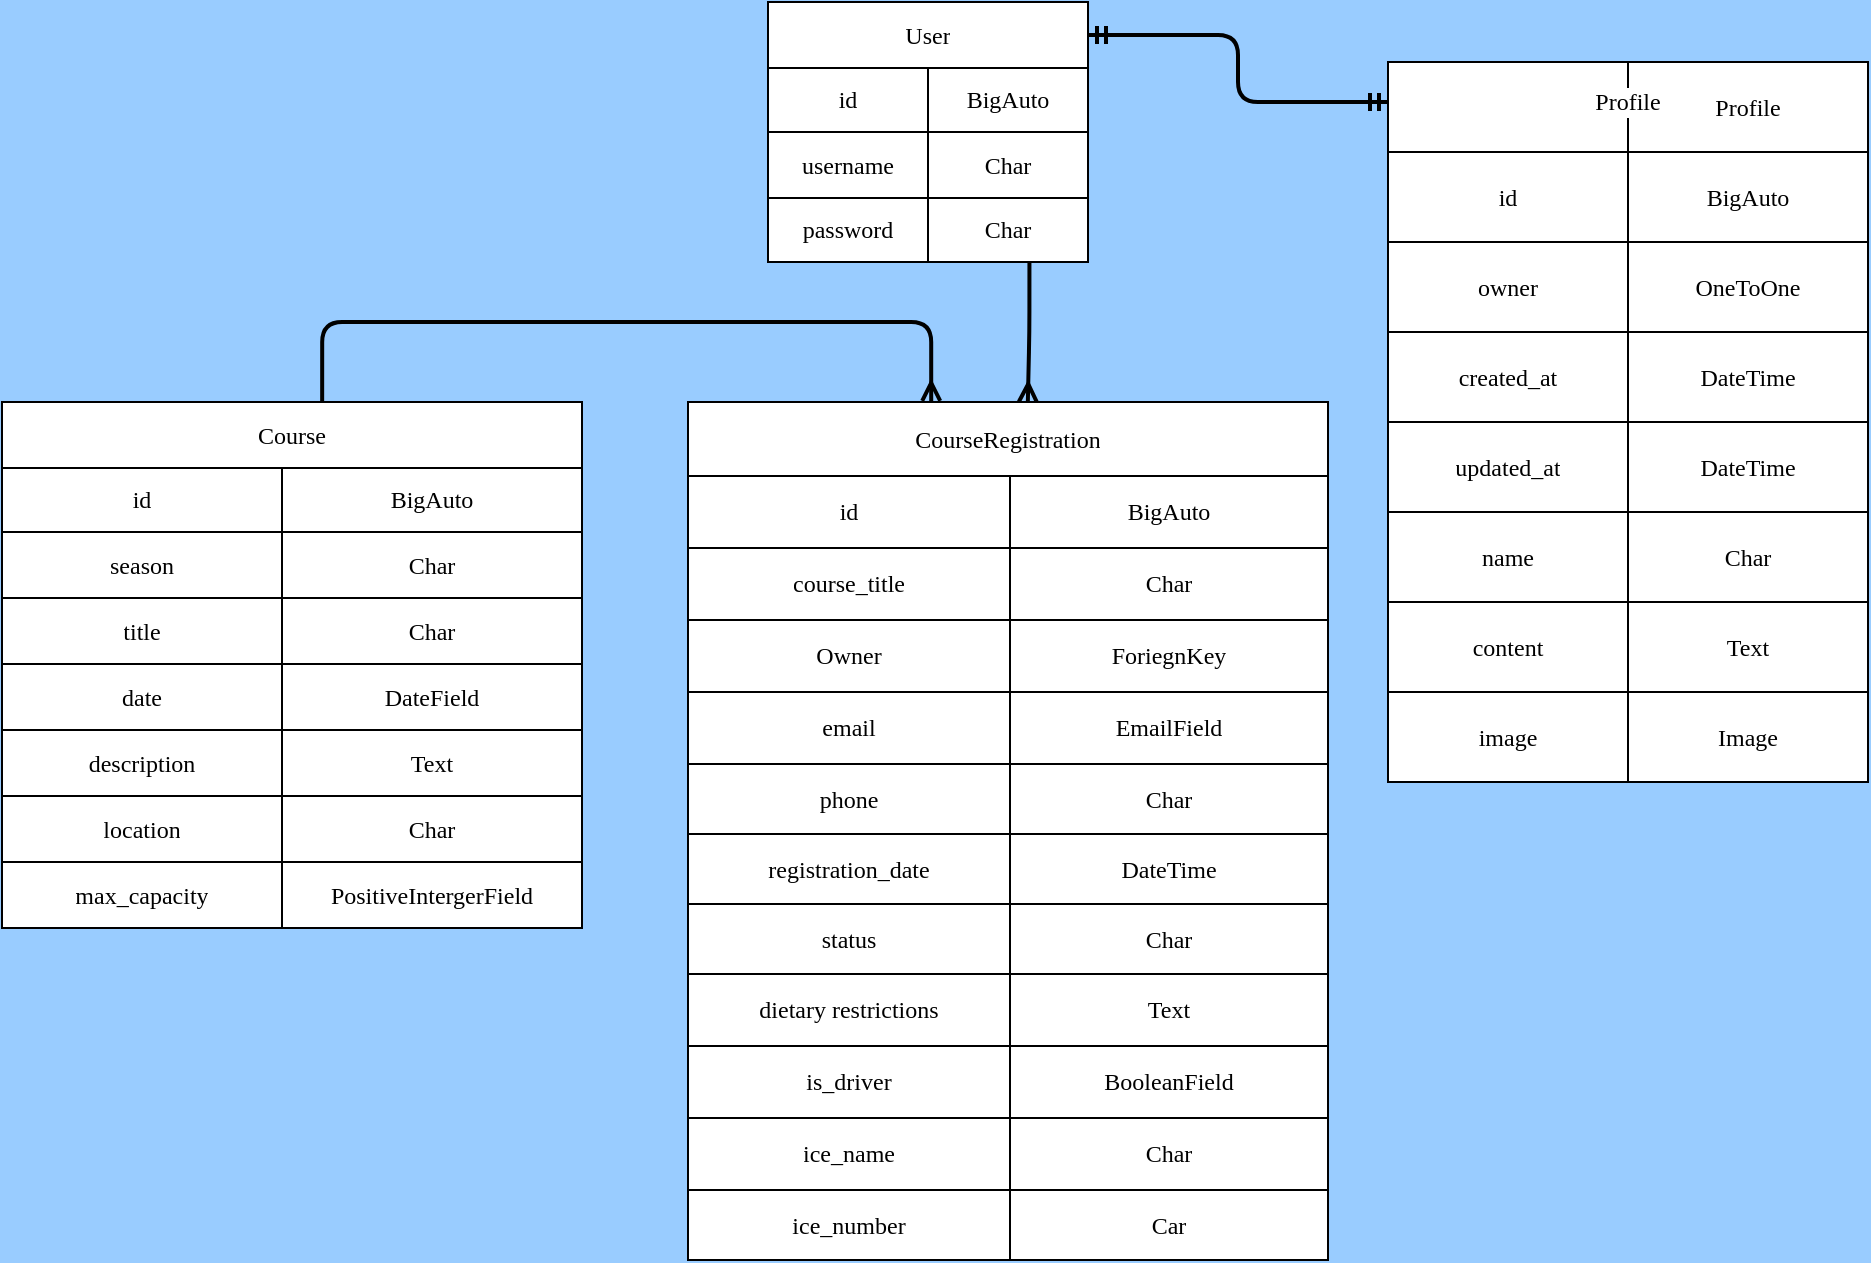 <mxfile>
    <diagram id="M8LPshodvVsHo5_ncubV" name="Page-1">
        <mxGraphModel dx="1663" dy="677" grid="1" gridSize="10" guides="1" tooltips="1" connect="1" arrows="1" fold="1" page="1" pageScale="1" pageWidth="827" pageHeight="1169" background="#99CCFF" math="0" shadow="0">
            <root>
                <mxCell id="0"/>
                <mxCell id="1" parent="0"/>
                <mxCell id="2" value="" style="shape=table;startSize=0;container=1;collapsible=0;childLayout=tableLayout;align=center;fontColor=#000000;fontSize=12;rounded=0;movable=1;resizable=1;rotatable=1;deletable=1;editable=1;connectable=1;locked=0;verticalAlign=middle;labelBackgroundColor=#FFFFFF;fontFamily=Verdana;" vertex="1" parent="1">
                    <mxGeometry x="920" y="80" width="160" height="130" as="geometry"/>
                </mxCell>
                <mxCell id="3" value="" style="shape=tableRow;horizontal=0;startSize=0;swimlaneHead=0;swimlaneBody=0;top=0;left=0;bottom=0;right=0;collapsible=0;dropTarget=0;fillColor=none;points=[[0,0.5],[1,0.5]];portConstraint=eastwest;fontColor=#000000;fontSize=12;align=center;rounded=0;movable=1;resizable=1;rotatable=1;deletable=1;editable=1;connectable=1;locked=0;verticalAlign=middle;labelBackgroundColor=#FFFFFF;fontFamily=Verdana;" vertex="1" parent="2">
                    <mxGeometry width="160" height="33" as="geometry"/>
                </mxCell>
                <mxCell id="4" value="&lt;font style=&quot;font-size: 12px;&quot;&gt;User&lt;/font&gt;" style="shape=partialRectangle;html=1;whiteSpace=wrap;connectable=1;overflow=hidden;fillColor=none;top=0;left=0;bottom=0;right=0;pointerEvents=1;rowspan=1;colspan=2;align=center;fontColor=#000000;fontSize=12;rounded=0;movable=1;resizable=1;rotatable=1;deletable=1;editable=1;locked=0;verticalAlign=middle;labelBackgroundColor=#FFFFFF;fontFamily=Verdana;" vertex="1" parent="3">
                    <mxGeometry width="160" height="33" as="geometry">
                        <mxRectangle width="80" height="33" as="alternateBounds"/>
                    </mxGeometry>
                </mxCell>
                <mxCell id="5" value="" style="shape=partialRectangle;html=1;whiteSpace=wrap;connectable=0;overflow=hidden;fillColor=none;top=0;left=0;bottom=0;right=0;pointerEvents=1;align=left;fontColor=#FFFFFF;rounded=0;" vertex="1" visible="0" parent="3">
                    <mxGeometry x="80" width="80" height="33" as="geometry">
                        <mxRectangle width="80" height="33" as="alternateBounds"/>
                    </mxGeometry>
                </mxCell>
                <mxCell id="6" value="" style="shape=tableRow;horizontal=0;startSize=0;swimlaneHead=0;swimlaneBody=0;top=0;left=0;bottom=0;right=0;collapsible=0;dropTarget=0;fillColor=none;points=[[0,0.5],[1,0.5]];portConstraint=eastwest;fontColor=#000000;fontSize=12;align=center;rounded=0;movable=1;resizable=1;rotatable=1;deletable=1;editable=1;connectable=1;locked=0;verticalAlign=middle;labelBackgroundColor=#FFFFFF;fontFamily=Verdana;" vertex="1" parent="2">
                    <mxGeometry y="33" width="160" height="32" as="geometry"/>
                </mxCell>
                <mxCell id="7" value="id" style="shape=partialRectangle;html=1;whiteSpace=wrap;connectable=1;overflow=hidden;fillColor=none;top=0;left=0;bottom=0;right=0;pointerEvents=1;align=center;fontColor=#000000;fontSize=12;rounded=0;movable=1;resizable=1;rotatable=1;deletable=1;editable=1;locked=0;verticalAlign=middle;labelBackgroundColor=#FFFFFF;fontFamily=Verdana;" vertex="1" parent="6">
                    <mxGeometry width="80" height="32" as="geometry">
                        <mxRectangle width="80" height="32" as="alternateBounds"/>
                    </mxGeometry>
                </mxCell>
                <mxCell id="8" value="BigAuto" style="shape=partialRectangle;html=1;whiteSpace=wrap;connectable=1;overflow=hidden;fillColor=none;top=0;left=0;bottom=0;right=0;pointerEvents=1;align=center;fontColor=#000000;fontSize=12;rounded=0;movable=1;resizable=1;rotatable=1;deletable=1;editable=1;locked=0;verticalAlign=middle;labelBackgroundColor=#FFFFFF;fontFamily=Verdana;" vertex="1" parent="6">
                    <mxGeometry x="80" width="80" height="32" as="geometry">
                        <mxRectangle width="80" height="32" as="alternateBounds"/>
                    </mxGeometry>
                </mxCell>
                <mxCell id="9" value="" style="shape=tableRow;horizontal=0;startSize=0;swimlaneHead=0;swimlaneBody=0;top=0;left=0;bottom=0;right=0;collapsible=0;dropTarget=0;fillColor=none;points=[[0,0.5],[1,0.5]];portConstraint=eastwest;fontColor=#000000;fontSize=12;align=center;rounded=0;movable=1;resizable=1;rotatable=1;deletable=1;editable=1;connectable=1;locked=0;verticalAlign=middle;labelBackgroundColor=#FFFFFF;fontFamily=Verdana;" vertex="1" parent="2">
                    <mxGeometry y="65" width="160" height="33" as="geometry"/>
                </mxCell>
                <mxCell id="10" value="username" style="shape=partialRectangle;html=1;whiteSpace=wrap;connectable=1;overflow=hidden;fillColor=none;top=0;left=0;bottom=0;right=0;pointerEvents=1;align=center;fontColor=#000000;fontSize=12;rounded=0;movable=1;resizable=1;rotatable=1;deletable=1;editable=1;locked=0;verticalAlign=middle;labelBackgroundColor=#FFFFFF;fontFamily=Verdana;" vertex="1" parent="9">
                    <mxGeometry width="80" height="33" as="geometry">
                        <mxRectangle width="80" height="33" as="alternateBounds"/>
                    </mxGeometry>
                </mxCell>
                <mxCell id="11" value="Char" style="shape=partialRectangle;html=1;whiteSpace=wrap;connectable=1;overflow=hidden;fillColor=none;top=0;left=0;bottom=0;right=0;pointerEvents=1;align=center;fontColor=#000000;fontSize=12;rounded=0;movable=1;resizable=1;rotatable=1;deletable=1;editable=1;locked=0;verticalAlign=middle;labelBackgroundColor=#FFFFFF;fontFamily=Verdana;" vertex="1" parent="9">
                    <mxGeometry x="80" width="80" height="33" as="geometry">
                        <mxRectangle width="80" height="33" as="alternateBounds"/>
                    </mxGeometry>
                </mxCell>
                <mxCell id="12" value="" style="shape=tableRow;horizontal=0;startSize=0;swimlaneHead=0;swimlaneBody=0;top=0;left=0;bottom=0;right=0;collapsible=0;dropTarget=0;fillColor=none;points=[[0,0.5],[1,0.5]];portConstraint=eastwest;fontColor=#000000;fontSize=12;align=center;rounded=0;movable=1;resizable=1;rotatable=1;deletable=1;editable=1;connectable=1;locked=0;verticalAlign=middle;labelBackgroundColor=#FFFFFF;fontFamily=Verdana;" vertex="1" parent="2">
                    <mxGeometry y="98" width="160" height="32" as="geometry"/>
                </mxCell>
                <mxCell id="13" value="password&lt;br style=&quot;font-size: 12px;&quot;&gt;" style="shape=partialRectangle;html=1;whiteSpace=wrap;connectable=1;overflow=hidden;fillColor=none;top=0;left=0;bottom=0;right=0;pointerEvents=1;align=center;fontColor=#000000;fontSize=12;rounded=0;movable=1;resizable=1;rotatable=1;deletable=1;editable=1;locked=0;verticalAlign=middle;labelBackgroundColor=#FFFFFF;fontFamily=Verdana;" vertex="1" parent="12">
                    <mxGeometry width="80" height="32" as="geometry">
                        <mxRectangle width="80" height="32" as="alternateBounds"/>
                    </mxGeometry>
                </mxCell>
                <mxCell id="14" value="Char" style="shape=partialRectangle;html=1;whiteSpace=wrap;connectable=1;overflow=hidden;fillColor=none;top=0;left=0;bottom=0;right=0;pointerEvents=1;align=center;fontColor=#000000;fontSize=12;rounded=0;movable=1;resizable=1;rotatable=1;deletable=1;editable=1;locked=0;verticalAlign=middle;labelBackgroundColor=#FFFFFF;fontFamily=Verdana;" vertex="1" parent="12">
                    <mxGeometry x="80" width="80" height="32" as="geometry">
                        <mxRectangle width="80" height="32" as="alternateBounds"/>
                    </mxGeometry>
                </mxCell>
                <mxCell id="15" value="" style="shape=table;startSize=0;container=1;collapsible=0;childLayout=tableLayout;align=center;fontColor=#000000;fontSize=12;rounded=0;movable=1;resizable=1;rotatable=1;deletable=1;editable=1;connectable=1;locked=0;verticalAlign=middle;labelBackgroundColor=#FFFFFF;fontFamily=Verdana;" vertex="1" parent="1">
                    <mxGeometry x="537" y="280" width="290" height="263" as="geometry"/>
                </mxCell>
                <mxCell id="16" value="" style="shape=tableRow;horizontal=0;startSize=0;swimlaneHead=0;swimlaneBody=0;top=0;left=0;bottom=0;right=0;collapsible=0;dropTarget=0;fillColor=none;points=[[0,0.5],[1,0.5]];portConstraint=eastwest;fontColor=#000000;fontSize=12;align=center;rounded=0;movable=1;resizable=1;rotatable=1;deletable=1;editable=1;connectable=1;locked=0;verticalAlign=middle;labelBackgroundColor=#FFFFFF;fontFamily=Verdana;" vertex="1" parent="15">
                    <mxGeometry width="290" height="33" as="geometry"/>
                </mxCell>
                <mxCell id="17" value="Course" style="shape=partialRectangle;html=1;whiteSpace=wrap;connectable=1;overflow=hidden;fillColor=none;top=0;left=0;bottom=0;right=0;pointerEvents=1;rowspan=1;colspan=2;align=center;fontColor=#000000;fontSize=12;rounded=0;movable=1;resizable=1;rotatable=1;deletable=1;editable=1;locked=0;verticalAlign=middle;labelBackgroundColor=#FFFFFF;fontFamily=Verdana;" vertex="1" parent="16">
                    <mxGeometry width="290" height="33" as="geometry">
                        <mxRectangle width="140" height="33" as="alternateBounds"/>
                    </mxGeometry>
                </mxCell>
                <mxCell id="18" value="" style="shape=partialRectangle;html=1;whiteSpace=wrap;connectable=0;overflow=hidden;fillColor=none;top=0;left=0;bottom=0;right=0;pointerEvents=1;align=left;fontColor=#FFFFFF;rounded=0;" vertex="1" visible="0" parent="16">
                    <mxGeometry x="140" width="150" height="33" as="geometry">
                        <mxRectangle width="150" height="33" as="alternateBounds"/>
                    </mxGeometry>
                </mxCell>
                <mxCell id="19" value="" style="shape=tableRow;horizontal=0;startSize=0;swimlaneHead=0;swimlaneBody=0;top=0;left=0;bottom=0;right=0;collapsible=0;dropTarget=0;fillColor=none;points=[[0,0.5],[1,0.5]];portConstraint=eastwest;fontColor=#000000;fontSize=12;align=center;rounded=0;movable=1;resizable=1;rotatable=1;deletable=1;editable=1;connectable=1;locked=0;verticalAlign=middle;labelBackgroundColor=#FFFFFF;fontFamily=Verdana;" vertex="1" parent="15">
                    <mxGeometry y="33" width="290" height="32" as="geometry"/>
                </mxCell>
                <mxCell id="20" value="id" style="shape=partialRectangle;html=1;whiteSpace=wrap;connectable=1;overflow=hidden;fillColor=none;top=0;left=0;bottom=0;right=0;pointerEvents=1;align=center;fontColor=#000000;fontSize=12;rounded=0;movable=1;resizable=1;rotatable=1;deletable=1;editable=1;locked=0;verticalAlign=middle;labelBackgroundColor=#FFFFFF;fontFamily=Verdana;" vertex="1" parent="19">
                    <mxGeometry width="140" height="32" as="geometry">
                        <mxRectangle width="140" height="32" as="alternateBounds"/>
                    </mxGeometry>
                </mxCell>
                <mxCell id="21" value="BigAuto" style="shape=partialRectangle;html=1;whiteSpace=wrap;connectable=1;overflow=hidden;fillColor=none;top=0;left=0;bottom=0;right=0;pointerEvents=1;align=center;fontColor=#000000;fontSize=12;rounded=0;movable=1;resizable=1;rotatable=1;deletable=1;editable=1;locked=0;verticalAlign=middle;labelBackgroundColor=#FFFFFF;fontFamily=Verdana;" vertex="1" parent="19">
                    <mxGeometry x="140" width="150" height="32" as="geometry">
                        <mxRectangle width="150" height="32" as="alternateBounds"/>
                    </mxGeometry>
                </mxCell>
                <mxCell id="22" value="" style="shape=tableRow;horizontal=0;startSize=0;swimlaneHead=0;swimlaneBody=0;top=0;left=0;bottom=0;right=0;collapsible=0;dropTarget=0;fillColor=none;points=[[0,0.5],[1,0.5]];portConstraint=eastwest;fontColor=#000000;fontSize=12;align=center;rounded=0;movable=1;resizable=1;rotatable=1;deletable=1;editable=1;connectable=1;locked=0;verticalAlign=middle;labelBackgroundColor=#FFFFFF;fontFamily=Verdana;" vertex="1" parent="15">
                    <mxGeometry y="65" width="290" height="33" as="geometry"/>
                </mxCell>
                <mxCell id="23" value="season" style="shape=partialRectangle;html=1;whiteSpace=wrap;connectable=1;overflow=hidden;fillColor=none;top=0;left=0;bottom=0;right=0;pointerEvents=1;align=center;fontColor=#000000;fontSize=12;rounded=0;movable=1;resizable=1;rotatable=1;deletable=1;editable=1;locked=0;verticalAlign=middle;labelBackgroundColor=#FFFFFF;fontFamily=Verdana;" vertex="1" parent="22">
                    <mxGeometry width="140" height="33" as="geometry">
                        <mxRectangle width="140" height="33" as="alternateBounds"/>
                    </mxGeometry>
                </mxCell>
                <mxCell id="24" value="Char" style="shape=partialRectangle;html=1;whiteSpace=wrap;connectable=1;overflow=hidden;fillColor=none;top=0;left=0;bottom=0;right=0;pointerEvents=1;align=center;fontColor=#000000;fontSize=12;rounded=0;movable=1;resizable=1;rotatable=1;deletable=1;editable=1;locked=0;verticalAlign=middle;labelBackgroundColor=#FFFFFF;fontFamily=Verdana;" vertex="1" parent="22">
                    <mxGeometry x="140" width="150" height="33" as="geometry">
                        <mxRectangle width="150" height="33" as="alternateBounds"/>
                    </mxGeometry>
                </mxCell>
                <mxCell id="102" style="shape=tableRow;horizontal=0;startSize=0;swimlaneHead=0;swimlaneBody=0;top=0;left=0;bottom=0;right=0;collapsible=0;dropTarget=0;fillColor=none;points=[[0,0.5],[1,0.5]];portConstraint=eastwest;fontColor=#000000;fontSize=12;align=center;rounded=0;movable=1;resizable=1;rotatable=1;deletable=1;editable=1;connectable=1;locked=0;verticalAlign=middle;labelBackgroundColor=#FFFFFF;fontFamily=Verdana;" vertex="1" parent="15">
                    <mxGeometry y="98" width="290" height="33" as="geometry"/>
                </mxCell>
                <mxCell id="103" value="title" style="shape=partialRectangle;html=1;whiteSpace=wrap;connectable=1;overflow=hidden;fillColor=none;top=0;left=0;bottom=0;right=0;pointerEvents=1;align=center;fontColor=#000000;fontSize=12;rounded=0;movable=1;resizable=1;rotatable=1;deletable=1;editable=1;locked=0;verticalAlign=middle;labelBackgroundColor=#FFFFFF;fontFamily=Verdana;" vertex="1" parent="102">
                    <mxGeometry width="140" height="33" as="geometry">
                        <mxRectangle width="140" height="33" as="alternateBounds"/>
                    </mxGeometry>
                </mxCell>
                <mxCell id="104" value="Char" style="shape=partialRectangle;html=1;whiteSpace=wrap;connectable=1;overflow=hidden;fillColor=none;top=0;left=0;bottom=0;right=0;pointerEvents=1;align=center;fontColor=#000000;fontSize=12;rounded=0;movable=1;resizable=1;rotatable=1;deletable=1;editable=1;locked=0;verticalAlign=middle;labelBackgroundColor=#FFFFFF;fontFamily=Verdana;" vertex="1" parent="102">
                    <mxGeometry x="140" width="150" height="33" as="geometry">
                        <mxRectangle width="150" height="33" as="alternateBounds"/>
                    </mxGeometry>
                </mxCell>
                <mxCell id="99" style="shape=tableRow;horizontal=0;startSize=0;swimlaneHead=0;swimlaneBody=0;top=0;left=0;bottom=0;right=0;collapsible=0;dropTarget=0;fillColor=none;points=[[0,0.5],[1,0.5]];portConstraint=eastwest;fontColor=#000000;fontSize=12;align=center;rounded=0;movable=1;resizable=1;rotatable=1;deletable=1;editable=1;connectable=1;locked=0;verticalAlign=middle;labelBackgroundColor=#FFFFFF;fontFamily=Verdana;" vertex="1" parent="15">
                    <mxGeometry y="131" width="290" height="33" as="geometry"/>
                </mxCell>
                <mxCell id="100" value="date" style="shape=partialRectangle;html=1;whiteSpace=wrap;connectable=1;overflow=hidden;fillColor=none;top=0;left=0;bottom=0;right=0;pointerEvents=1;align=center;fontColor=#000000;fontSize=12;rounded=0;movable=1;resizable=1;rotatable=1;deletable=1;editable=1;locked=0;verticalAlign=middle;labelBackgroundColor=#FFFFFF;fontFamily=Verdana;" vertex="1" parent="99">
                    <mxGeometry width="140" height="33" as="geometry">
                        <mxRectangle width="140" height="33" as="alternateBounds"/>
                    </mxGeometry>
                </mxCell>
                <mxCell id="101" value="DateField" style="shape=partialRectangle;html=1;whiteSpace=wrap;connectable=1;overflow=hidden;fillColor=none;top=0;left=0;bottom=0;right=0;pointerEvents=1;align=center;fontColor=#000000;fontSize=12;rounded=0;movable=1;resizable=1;rotatable=1;deletable=1;editable=1;locked=0;verticalAlign=middle;labelBackgroundColor=#FFFFFF;fontFamily=Verdana;" vertex="1" parent="99">
                    <mxGeometry x="140" width="150" height="33" as="geometry">
                        <mxRectangle width="150" height="33" as="alternateBounds"/>
                    </mxGeometry>
                </mxCell>
                <mxCell id="96" style="shape=tableRow;horizontal=0;startSize=0;swimlaneHead=0;swimlaneBody=0;top=0;left=0;bottom=0;right=0;collapsible=0;dropTarget=0;fillColor=none;points=[[0,0.5],[1,0.5]];portConstraint=eastwest;fontColor=#000000;fontSize=12;align=center;rounded=0;movable=1;resizable=1;rotatable=1;deletable=1;editable=1;connectable=1;locked=0;verticalAlign=middle;labelBackgroundColor=#FFFFFF;fontFamily=Verdana;" vertex="1" parent="15">
                    <mxGeometry y="164" width="290" height="33" as="geometry"/>
                </mxCell>
                <mxCell id="97" value="description" style="shape=partialRectangle;html=1;whiteSpace=wrap;connectable=1;overflow=hidden;fillColor=none;top=0;left=0;bottom=0;right=0;pointerEvents=1;align=center;fontColor=#000000;fontSize=12;rounded=0;movable=1;resizable=1;rotatable=1;deletable=1;editable=1;locked=0;verticalAlign=middle;labelBackgroundColor=#FFFFFF;fontFamily=Verdana;" vertex="1" parent="96">
                    <mxGeometry width="140" height="33" as="geometry">
                        <mxRectangle width="140" height="33" as="alternateBounds"/>
                    </mxGeometry>
                </mxCell>
                <mxCell id="98" value="Text" style="shape=partialRectangle;html=1;whiteSpace=wrap;connectable=1;overflow=hidden;fillColor=none;top=0;left=0;bottom=0;right=0;pointerEvents=1;align=center;fontColor=#000000;fontSize=12;rounded=0;movable=1;resizable=1;rotatable=1;deletable=1;editable=1;locked=0;verticalAlign=middle;labelBackgroundColor=#FFFFFF;fontFamily=Verdana;" vertex="1" parent="96">
                    <mxGeometry x="140" width="150" height="33" as="geometry">
                        <mxRectangle width="150" height="33" as="alternateBounds"/>
                    </mxGeometry>
                </mxCell>
                <mxCell id="93" style="shape=tableRow;horizontal=0;startSize=0;swimlaneHead=0;swimlaneBody=0;top=0;left=0;bottom=0;right=0;collapsible=0;dropTarget=0;fillColor=none;points=[[0,0.5],[1,0.5]];portConstraint=eastwest;fontColor=#000000;fontSize=12;align=center;rounded=0;movable=1;resizable=1;rotatable=1;deletable=1;editable=1;connectable=1;locked=0;verticalAlign=middle;labelBackgroundColor=#FFFFFF;fontFamily=Verdana;" vertex="1" parent="15">
                    <mxGeometry y="197" width="290" height="33" as="geometry"/>
                </mxCell>
                <mxCell id="94" value="location" style="shape=partialRectangle;html=1;whiteSpace=wrap;connectable=1;overflow=hidden;fillColor=none;top=0;left=0;bottom=0;right=0;pointerEvents=1;align=center;fontColor=#000000;fontSize=12;rounded=0;movable=1;resizable=1;rotatable=1;deletable=1;editable=1;locked=0;verticalAlign=middle;labelBackgroundColor=#FFFFFF;fontFamily=Verdana;" vertex="1" parent="93">
                    <mxGeometry width="140" height="33" as="geometry">
                        <mxRectangle width="140" height="33" as="alternateBounds"/>
                    </mxGeometry>
                </mxCell>
                <mxCell id="95" value="Char" style="shape=partialRectangle;html=1;whiteSpace=wrap;connectable=1;overflow=hidden;fillColor=none;top=0;left=0;bottom=0;right=0;pointerEvents=1;align=center;fontColor=#000000;fontSize=12;rounded=0;movable=1;resizable=1;rotatable=1;deletable=1;editable=1;locked=0;verticalAlign=middle;labelBackgroundColor=#FFFFFF;fontFamily=Verdana;" vertex="1" parent="93">
                    <mxGeometry x="140" width="150" height="33" as="geometry">
                        <mxRectangle width="150" height="33" as="alternateBounds"/>
                    </mxGeometry>
                </mxCell>
                <mxCell id="90" style="shape=tableRow;horizontal=0;startSize=0;swimlaneHead=0;swimlaneBody=0;top=0;left=0;bottom=0;right=0;collapsible=0;dropTarget=0;fillColor=none;points=[[0,0.5],[1,0.5]];portConstraint=eastwest;fontColor=#000000;fontSize=12;align=center;rounded=0;movable=1;resizable=1;rotatable=1;deletable=1;editable=1;connectable=1;locked=0;verticalAlign=middle;labelBackgroundColor=#FFFFFF;fontFamily=Verdana;" vertex="1" parent="15">
                    <mxGeometry y="230" width="290" height="33" as="geometry"/>
                </mxCell>
                <mxCell id="91" value="max_capacity" style="shape=partialRectangle;html=1;whiteSpace=wrap;connectable=1;overflow=hidden;fillColor=none;top=0;left=0;bottom=0;right=0;pointerEvents=1;align=center;fontColor=#000000;fontSize=12;rounded=0;movable=1;resizable=1;rotatable=1;deletable=1;editable=1;locked=0;verticalAlign=middle;labelBackgroundColor=#FFFFFF;fontFamily=Verdana;" vertex="1" parent="90">
                    <mxGeometry width="140" height="33" as="geometry">
                        <mxRectangle width="140" height="33" as="alternateBounds"/>
                    </mxGeometry>
                </mxCell>
                <mxCell id="92" value="PositiveIntergerField" style="shape=partialRectangle;html=1;whiteSpace=wrap;connectable=1;overflow=hidden;fillColor=none;top=0;left=0;bottom=0;right=0;pointerEvents=1;align=center;fontColor=#000000;fontSize=12;rounded=0;movable=1;resizable=1;rotatable=1;deletable=1;editable=1;locked=0;verticalAlign=middle;labelBackgroundColor=#FFFFFF;fontFamily=Verdana;" vertex="1" parent="90">
                    <mxGeometry x="140" width="150" height="33" as="geometry">
                        <mxRectangle width="150" height="33" as="alternateBounds"/>
                    </mxGeometry>
                </mxCell>
                <mxCell id="28" value="" style="shape=table;startSize=0;container=1;collapsible=0;childLayout=tableLayout;align=center;fontColor=#000000;fontSize=12;rounded=0;movable=1;resizable=1;rotatable=1;deletable=1;editable=1;connectable=1;locked=0;verticalAlign=middle;labelBackgroundColor=#FFFFFF;fontFamily=Verdana;" vertex="1" parent="1">
                    <mxGeometry x="880" y="280" width="320" height="429" as="geometry"/>
                </mxCell>
                <mxCell id="29" value="" style="shape=tableRow;horizontal=0;startSize=0;swimlaneHead=0;swimlaneBody=0;top=0;left=0;bottom=0;right=0;collapsible=0;dropTarget=0;fillColor=none;points=[[0,0.5],[1,0.5]];portConstraint=eastwest;fontColor=#000000;fontSize=12;align=center;rounded=0;movable=1;resizable=1;rotatable=1;deletable=1;editable=1;connectable=1;locked=0;verticalAlign=middle;labelBackgroundColor=#FFFFFF;fontFamily=Verdana;" vertex="1" parent="28">
                    <mxGeometry width="320" height="37" as="geometry"/>
                </mxCell>
                <mxCell id="30" value="CourseRegistration" style="shape=partialRectangle;html=1;whiteSpace=wrap;connectable=1;overflow=hidden;fillColor=none;top=0;left=0;bottom=0;right=0;pointerEvents=1;rowspan=1;colspan=2;align=center;fontColor=#000000;fontSize=12;rounded=0;movable=1;resizable=1;rotatable=1;deletable=1;editable=1;locked=0;verticalAlign=middle;labelBackgroundColor=#FFFFFF;fontFamily=Verdana;" vertex="1" parent="29">
                    <mxGeometry width="320" height="37" as="geometry">
                        <mxRectangle width="161" height="37" as="alternateBounds"/>
                    </mxGeometry>
                </mxCell>
                <mxCell id="31" value="" style="shape=partialRectangle;html=1;whiteSpace=wrap;connectable=0;overflow=hidden;fillColor=none;top=0;left=0;bottom=0;right=0;pointerEvents=1;align=left;fontColor=#FFFFFF;rounded=0;" vertex="1" visible="0" parent="29">
                    <mxGeometry x="161" width="159" height="37" as="geometry">
                        <mxRectangle width="159" height="37" as="alternateBounds"/>
                    </mxGeometry>
                </mxCell>
                <mxCell id="32" value="" style="shape=tableRow;horizontal=0;startSize=0;swimlaneHead=0;swimlaneBody=0;top=0;left=0;bottom=0;right=0;collapsible=0;dropTarget=0;fillColor=none;points=[[0,0.5],[1,0.5]];portConstraint=eastwest;fontColor=#000000;fontSize=12;align=center;rounded=0;movable=1;resizable=1;rotatable=1;deletable=1;editable=1;connectable=1;locked=0;verticalAlign=middle;labelBackgroundColor=#FFFFFF;fontFamily=Verdana;" vertex="1" parent="28">
                    <mxGeometry y="37" width="320" height="36" as="geometry"/>
                </mxCell>
                <mxCell id="33" value="id" style="shape=partialRectangle;html=1;whiteSpace=wrap;connectable=1;overflow=hidden;fillColor=none;top=0;left=0;bottom=0;right=0;pointerEvents=1;align=center;fontColor=#000000;fontSize=12;rounded=0;movable=1;resizable=1;rotatable=1;deletable=1;editable=1;locked=0;verticalAlign=middle;labelBackgroundColor=#FFFFFF;fontFamily=Verdana;" vertex="1" parent="32">
                    <mxGeometry width="161" height="36" as="geometry">
                        <mxRectangle width="161" height="36" as="alternateBounds"/>
                    </mxGeometry>
                </mxCell>
                <mxCell id="34" value="BigAuto" style="shape=partialRectangle;html=1;whiteSpace=wrap;connectable=1;overflow=hidden;fillColor=none;top=0;left=0;bottom=0;right=0;pointerEvents=1;align=center;fontColor=#000000;fontSize=12;rounded=0;movable=1;resizable=1;rotatable=1;deletable=1;editable=1;locked=0;verticalAlign=middle;labelBackgroundColor=#FFFFFF;fontFamily=Verdana;" vertex="1" parent="32">
                    <mxGeometry x="161" width="159" height="36" as="geometry">
                        <mxRectangle width="159" height="36" as="alternateBounds"/>
                    </mxGeometry>
                </mxCell>
                <mxCell id="35" value="" style="shape=tableRow;horizontal=0;startSize=0;swimlaneHead=0;swimlaneBody=0;top=0;left=0;bottom=0;right=0;collapsible=0;dropTarget=0;fillColor=none;points=[[0,0.5],[1,0.5]];portConstraint=eastwest;fontColor=#000000;fontSize=12;align=center;rounded=0;movable=1;resizable=1;rotatable=1;deletable=1;editable=1;connectable=1;locked=0;verticalAlign=middle;labelBackgroundColor=#FFFFFF;fontFamily=Verdana;" vertex="1" parent="28">
                    <mxGeometry y="73" width="320" height="36" as="geometry"/>
                </mxCell>
                <mxCell id="36" value="course_title" style="shape=partialRectangle;html=1;whiteSpace=wrap;connectable=1;overflow=hidden;fillColor=none;top=0;left=0;bottom=0;right=0;pointerEvents=1;align=center;fontColor=#000000;fontSize=12;rounded=0;movable=1;resizable=1;rotatable=1;deletable=1;editable=1;locked=0;verticalAlign=middle;labelBackgroundColor=#FFFFFF;fontFamily=Verdana;" vertex="1" parent="35">
                    <mxGeometry width="161" height="36" as="geometry">
                        <mxRectangle width="161" height="36" as="alternateBounds"/>
                    </mxGeometry>
                </mxCell>
                <mxCell id="37" value="Char" style="shape=partialRectangle;html=1;whiteSpace=wrap;connectable=1;overflow=hidden;fillColor=none;top=0;left=0;bottom=0;right=0;pointerEvents=1;align=center;fontColor=#000000;fontSize=12;rounded=0;movable=1;resizable=1;rotatable=1;deletable=1;editable=1;locked=0;verticalAlign=middle;labelBackgroundColor=#FFFFFF;fontFamily=Verdana;" vertex="1" parent="35">
                    <mxGeometry x="161" width="159" height="36" as="geometry">
                        <mxRectangle width="159" height="36" as="alternateBounds"/>
                    </mxGeometry>
                </mxCell>
                <mxCell id="38" value="" style="shape=tableRow;horizontal=0;startSize=0;swimlaneHead=0;swimlaneBody=0;top=0;left=0;bottom=0;right=0;collapsible=0;dropTarget=0;fillColor=none;points=[[0,0.5],[1,0.5]];portConstraint=eastwest;fontColor=#000000;fontSize=12;align=center;rounded=0;movable=1;resizable=1;rotatable=1;deletable=1;editable=1;connectable=1;locked=0;verticalAlign=middle;labelBackgroundColor=#FFFFFF;fontFamily=Verdana;" vertex="1" parent="28">
                    <mxGeometry y="109" width="320" height="36" as="geometry"/>
                </mxCell>
                <mxCell id="39" value="Owner" style="shape=partialRectangle;html=1;whiteSpace=wrap;connectable=1;overflow=hidden;fillColor=none;top=0;left=0;bottom=0;right=0;pointerEvents=1;align=center;fontColor=#000000;fontSize=12;rounded=0;movable=1;resizable=1;rotatable=1;deletable=1;editable=1;locked=0;verticalAlign=middle;labelBackgroundColor=#FFFFFF;fontFamily=Verdana;" vertex="1" parent="38">
                    <mxGeometry width="161" height="36" as="geometry">
                        <mxRectangle width="161" height="36" as="alternateBounds"/>
                    </mxGeometry>
                </mxCell>
                <mxCell id="40" value="ForiegnKey" style="shape=partialRectangle;html=1;whiteSpace=wrap;connectable=1;overflow=hidden;fillColor=none;top=0;left=0;bottom=0;right=0;pointerEvents=1;align=center;fontColor=#000000;fontSize=12;rounded=0;movable=1;resizable=1;rotatable=1;deletable=1;editable=1;locked=0;verticalAlign=middle;labelBackgroundColor=#FFFFFF;fontFamily=Verdana;" vertex="1" parent="38">
                    <mxGeometry x="161" width="159" height="36" as="geometry">
                        <mxRectangle width="159" height="36" as="alternateBounds"/>
                    </mxGeometry>
                </mxCell>
                <mxCell id="41" style="shape=tableRow;horizontal=0;startSize=0;swimlaneHead=0;swimlaneBody=0;top=0;left=0;bottom=0;right=0;collapsible=0;dropTarget=0;fillColor=none;points=[[0,0.5],[1,0.5]];portConstraint=eastwest;fontColor=#000000;fontSize=12;align=center;rounded=0;movable=1;resizable=1;rotatable=1;deletable=1;editable=1;connectable=1;locked=0;verticalAlign=middle;labelBackgroundColor=#FFFFFF;fontFamily=Verdana;" vertex="1" parent="28">
                    <mxGeometry y="145" width="320" height="36" as="geometry"/>
                </mxCell>
                <mxCell id="42" value="email &lt;br&gt;" style="shape=partialRectangle;html=1;whiteSpace=wrap;connectable=1;overflow=hidden;fillColor=none;top=0;left=0;bottom=0;right=0;pointerEvents=1;align=center;fontColor=#000000;fontSize=12;rounded=0;movable=1;resizable=1;rotatable=1;deletable=1;editable=1;locked=0;verticalAlign=middle;labelBackgroundColor=#FFFFFF;fontFamily=Verdana;" vertex="1" parent="41">
                    <mxGeometry width="161" height="36" as="geometry">
                        <mxRectangle width="161" height="36" as="alternateBounds"/>
                    </mxGeometry>
                </mxCell>
                <mxCell id="43" value="EmailField" style="shape=partialRectangle;html=1;whiteSpace=wrap;connectable=1;overflow=hidden;fillColor=none;top=0;left=0;bottom=0;right=0;pointerEvents=1;align=center;fontColor=#000000;fontSize=12;rounded=0;movable=1;resizable=1;rotatable=1;deletable=1;editable=1;locked=0;verticalAlign=middle;labelBackgroundColor=#FFFFFF;fontFamily=Verdana;" vertex="1" parent="41">
                    <mxGeometry x="161" width="159" height="36" as="geometry">
                        <mxRectangle width="159" height="36" as="alternateBounds"/>
                    </mxGeometry>
                </mxCell>
                <mxCell id="44" style="shape=tableRow;horizontal=0;startSize=0;swimlaneHead=0;swimlaneBody=0;top=0;left=0;bottom=0;right=0;collapsible=0;dropTarget=0;fillColor=none;points=[[0,0.5],[1,0.5]];portConstraint=eastwest;fontColor=#000000;fontSize=12;align=center;rounded=0;movable=1;resizable=1;rotatable=1;deletable=1;editable=1;connectable=1;locked=0;verticalAlign=middle;labelBackgroundColor=#FFFFFF;fontFamily=Verdana;" vertex="1" parent="28">
                    <mxGeometry y="181" width="320" height="35" as="geometry"/>
                </mxCell>
                <mxCell id="45" value="phone" style="shape=partialRectangle;html=1;whiteSpace=wrap;connectable=1;overflow=hidden;fillColor=none;top=0;left=0;bottom=0;right=0;pointerEvents=1;align=center;fontColor=#000000;fontSize=12;rounded=0;movable=1;resizable=1;rotatable=1;deletable=1;editable=1;locked=0;verticalAlign=middle;labelBackgroundColor=#FFFFFF;fontFamily=Verdana;" vertex="1" parent="44">
                    <mxGeometry width="161" height="35" as="geometry">
                        <mxRectangle width="161" height="35" as="alternateBounds"/>
                    </mxGeometry>
                </mxCell>
                <mxCell id="46" value="Char" style="shape=partialRectangle;html=1;whiteSpace=wrap;connectable=1;overflow=hidden;fillColor=none;top=0;left=0;bottom=0;right=0;pointerEvents=1;align=center;fontColor=#000000;fontSize=12;rounded=0;movable=1;resizable=1;rotatable=1;deletable=1;editable=1;locked=0;verticalAlign=middle;labelBackgroundColor=#FFFFFF;fontFamily=Verdana;" vertex="1" parent="44">
                    <mxGeometry x="161" width="159" height="35" as="geometry">
                        <mxRectangle width="159" height="35" as="alternateBounds"/>
                    </mxGeometry>
                </mxCell>
                <mxCell id="47" style="shape=tableRow;horizontal=0;startSize=0;swimlaneHead=0;swimlaneBody=0;top=0;left=0;bottom=0;right=0;collapsible=0;dropTarget=0;fillColor=none;points=[[0,0.5],[1,0.5]];portConstraint=eastwest;fontColor=#000000;fontSize=12;align=center;rounded=0;movable=1;resizable=1;rotatable=1;deletable=1;editable=1;connectable=1;locked=0;verticalAlign=middle;labelBackgroundColor=#FFFFFF;fontFamily=Verdana;" vertex="1" parent="28">
                    <mxGeometry y="216" width="320" height="35" as="geometry"/>
                </mxCell>
                <mxCell id="48" value="registration_date" style="shape=partialRectangle;html=1;whiteSpace=wrap;connectable=1;overflow=hidden;fillColor=none;top=0;left=0;bottom=0;right=0;pointerEvents=1;align=center;fontColor=#000000;fontSize=12;rounded=0;movable=1;resizable=1;rotatable=1;deletable=1;editable=1;locked=0;verticalAlign=middle;labelBackgroundColor=#FFFFFF;fontFamily=Verdana;" vertex="1" parent="47">
                    <mxGeometry width="161" height="35" as="geometry">
                        <mxRectangle width="161" height="35" as="alternateBounds"/>
                    </mxGeometry>
                </mxCell>
                <mxCell id="49" value="DateTime" style="shape=partialRectangle;html=1;whiteSpace=wrap;connectable=1;overflow=hidden;fillColor=none;top=0;left=0;bottom=0;right=0;pointerEvents=1;align=center;fontColor=#000000;fontSize=12;rounded=0;movable=1;resizable=1;rotatable=1;deletable=1;editable=1;locked=0;verticalAlign=middle;labelBackgroundColor=#FFFFFF;fontFamily=Verdana;" vertex="1" parent="47">
                    <mxGeometry x="161" width="159" height="35" as="geometry">
                        <mxRectangle width="159" height="35" as="alternateBounds"/>
                    </mxGeometry>
                </mxCell>
                <mxCell id="105" style="shape=tableRow;horizontal=0;startSize=0;swimlaneHead=0;swimlaneBody=0;top=0;left=0;bottom=0;right=0;collapsible=0;dropTarget=0;fillColor=none;points=[[0,0.5],[1,0.5]];portConstraint=eastwest;fontColor=#000000;fontSize=12;align=center;rounded=0;movable=1;resizable=1;rotatable=1;deletable=1;editable=1;connectable=1;locked=0;verticalAlign=middle;labelBackgroundColor=#FFFFFF;fontFamily=Verdana;" vertex="1" parent="28">
                    <mxGeometry y="251" width="320" height="35" as="geometry"/>
                </mxCell>
                <mxCell id="106" value="status" style="shape=partialRectangle;html=1;whiteSpace=wrap;connectable=1;overflow=hidden;fillColor=none;top=0;left=0;bottom=0;right=0;pointerEvents=1;align=center;fontColor=#000000;fontSize=12;rounded=0;movable=1;resizable=1;rotatable=1;deletable=1;editable=1;locked=0;verticalAlign=middle;labelBackgroundColor=#FFFFFF;fontFamily=Verdana;" vertex="1" parent="105">
                    <mxGeometry width="161" height="35" as="geometry">
                        <mxRectangle width="161" height="35" as="alternateBounds"/>
                    </mxGeometry>
                </mxCell>
                <mxCell id="107" value="Char" style="shape=partialRectangle;html=1;whiteSpace=wrap;connectable=1;overflow=hidden;fillColor=none;top=0;left=0;bottom=0;right=0;pointerEvents=1;align=center;fontColor=#000000;fontSize=12;rounded=0;movable=1;resizable=1;rotatable=1;deletable=1;editable=1;locked=0;verticalAlign=middle;labelBackgroundColor=#FFFFFF;fontFamily=Verdana;" vertex="1" parent="105">
                    <mxGeometry x="161" width="159" height="35" as="geometry">
                        <mxRectangle width="159" height="35" as="alternateBounds"/>
                    </mxGeometry>
                </mxCell>
                <mxCell id="50" style="shape=tableRow;horizontal=0;startSize=0;swimlaneHead=0;swimlaneBody=0;top=0;left=0;bottom=0;right=0;collapsible=0;dropTarget=0;fillColor=none;points=[[0,0.5],[1,0.5]];portConstraint=eastwest;fontColor=#000000;fontSize=12;align=center;rounded=0;movable=1;resizable=1;rotatable=1;deletable=1;editable=1;connectable=1;locked=0;verticalAlign=middle;labelBackgroundColor=#FFFFFF;fontFamily=Verdana;" vertex="1" parent="28">
                    <mxGeometry y="286" width="320" height="36" as="geometry"/>
                </mxCell>
                <mxCell id="51" value="dietary restrictions" style="shape=partialRectangle;html=1;whiteSpace=wrap;connectable=1;overflow=hidden;fillColor=none;top=0;left=0;bottom=0;right=0;pointerEvents=1;align=center;fontColor=#000000;fontSize=12;rounded=0;movable=1;resizable=1;rotatable=1;deletable=1;editable=1;locked=0;verticalAlign=middle;labelBackgroundColor=#FFFFFF;fontFamily=Verdana;" vertex="1" parent="50">
                    <mxGeometry width="161" height="36" as="geometry">
                        <mxRectangle width="161" height="36" as="alternateBounds"/>
                    </mxGeometry>
                </mxCell>
                <mxCell id="52" value="Text" style="shape=partialRectangle;html=1;whiteSpace=wrap;connectable=1;overflow=hidden;fillColor=none;top=0;left=0;bottom=0;right=0;pointerEvents=1;align=center;fontColor=#000000;fontSize=12;rounded=0;movable=1;resizable=1;rotatable=1;deletable=1;editable=1;locked=0;verticalAlign=middle;labelBackgroundColor=#FFFFFF;fontFamily=Verdana;" vertex="1" parent="50">
                    <mxGeometry x="161" width="159" height="36" as="geometry">
                        <mxRectangle width="159" height="36" as="alternateBounds"/>
                    </mxGeometry>
                </mxCell>
                <mxCell id="53" style="shape=tableRow;horizontal=0;startSize=0;swimlaneHead=0;swimlaneBody=0;top=0;left=0;bottom=0;right=0;collapsible=0;dropTarget=0;fillColor=none;points=[[0,0.5],[1,0.5]];portConstraint=eastwest;fontColor=#000000;fontSize=12;align=center;rounded=0;movable=1;resizable=1;rotatable=1;deletable=1;editable=1;connectable=1;locked=0;verticalAlign=middle;labelBackgroundColor=#FFFFFF;fontFamily=Verdana;" vertex="1" parent="28">
                    <mxGeometry y="322" width="320" height="36" as="geometry"/>
                </mxCell>
                <mxCell id="54" value="is_driver" style="shape=partialRectangle;html=1;whiteSpace=wrap;connectable=1;overflow=hidden;fillColor=none;top=0;left=0;bottom=0;right=0;pointerEvents=1;align=center;fontColor=#000000;fontSize=12;rounded=0;movable=1;resizable=1;rotatable=1;deletable=1;editable=1;locked=0;verticalAlign=middle;labelBackgroundColor=#FFFFFF;fontFamily=Verdana;" vertex="1" parent="53">
                    <mxGeometry width="161" height="36" as="geometry">
                        <mxRectangle width="161" height="36" as="alternateBounds"/>
                    </mxGeometry>
                </mxCell>
                <mxCell id="55" value="BooleanField" style="shape=partialRectangle;html=1;whiteSpace=wrap;connectable=1;overflow=hidden;fillColor=none;top=0;left=0;bottom=0;right=0;pointerEvents=1;align=center;fontColor=#000000;fontSize=12;rounded=0;movable=1;resizable=1;rotatable=1;deletable=1;editable=1;locked=0;verticalAlign=middle;labelBackgroundColor=#FFFFFF;fontFamily=Verdana;" vertex="1" parent="53">
                    <mxGeometry x="161" width="159" height="36" as="geometry">
                        <mxRectangle width="159" height="36" as="alternateBounds"/>
                    </mxGeometry>
                </mxCell>
                <mxCell id="56" style="shape=tableRow;horizontal=0;startSize=0;swimlaneHead=0;swimlaneBody=0;top=0;left=0;bottom=0;right=0;collapsible=0;dropTarget=0;fillColor=none;points=[[0,0.5],[1,0.5]];portConstraint=eastwest;fontColor=#000000;fontSize=12;align=center;rounded=0;movable=1;resizable=1;rotatable=1;deletable=1;editable=1;connectable=1;locked=0;verticalAlign=middle;labelBackgroundColor=#FFFFFF;fontFamily=Verdana;" vertex="1" parent="28">
                    <mxGeometry y="358" width="320" height="36" as="geometry"/>
                </mxCell>
                <mxCell id="57" value="ice_name" style="shape=partialRectangle;html=1;whiteSpace=wrap;connectable=1;overflow=hidden;fillColor=none;top=0;left=0;bottom=0;right=0;pointerEvents=1;align=center;fontColor=#000000;fontSize=12;rounded=0;movable=1;resizable=1;rotatable=1;deletable=1;editable=1;locked=0;verticalAlign=middle;labelBackgroundColor=#FFFFFF;fontFamily=Verdana;" vertex="1" parent="56">
                    <mxGeometry width="161" height="36" as="geometry">
                        <mxRectangle width="161" height="36" as="alternateBounds"/>
                    </mxGeometry>
                </mxCell>
                <mxCell id="58" value="Char" style="shape=partialRectangle;html=1;whiteSpace=wrap;connectable=1;overflow=hidden;fillColor=none;top=0;left=0;bottom=0;right=0;pointerEvents=1;align=center;fontColor=#000000;fontSize=12;rounded=0;movable=1;resizable=1;rotatable=1;deletable=1;editable=1;locked=0;verticalAlign=middle;labelBackgroundColor=#FFFFFF;fontFamily=Verdana;" vertex="1" parent="56">
                    <mxGeometry x="161" width="159" height="36" as="geometry">
                        <mxRectangle width="159" height="36" as="alternateBounds"/>
                    </mxGeometry>
                </mxCell>
                <mxCell id="59" style="shape=tableRow;horizontal=0;startSize=0;swimlaneHead=0;swimlaneBody=0;top=0;left=0;bottom=0;right=0;collapsible=0;dropTarget=0;fillColor=none;points=[[0,0.5],[1,0.5]];portConstraint=eastwest;fontColor=#000000;fontSize=12;align=center;rounded=0;movable=1;resizable=1;rotatable=1;deletable=1;editable=1;connectable=1;locked=0;verticalAlign=middle;labelBackgroundColor=#FFFFFF;fontFamily=Verdana;" vertex="1" parent="28">
                    <mxGeometry y="394" width="320" height="35" as="geometry"/>
                </mxCell>
                <mxCell id="60" value="ice_number" style="shape=partialRectangle;html=1;whiteSpace=wrap;connectable=1;overflow=hidden;fillColor=none;top=0;left=0;bottom=0;right=0;pointerEvents=1;align=center;fontColor=#000000;fontSize=12;rounded=0;movable=1;resizable=1;rotatable=1;deletable=1;editable=1;locked=0;verticalAlign=middle;labelBackgroundColor=#FFFFFF;fontFamily=Verdana;" vertex="1" parent="59">
                    <mxGeometry width="161" height="35" as="geometry">
                        <mxRectangle width="161" height="35" as="alternateBounds"/>
                    </mxGeometry>
                </mxCell>
                <mxCell id="61" value="Car" style="shape=partialRectangle;html=1;whiteSpace=wrap;connectable=1;overflow=hidden;fillColor=none;top=0;left=0;bottom=0;right=0;pointerEvents=1;align=center;fontColor=#000000;fontSize=12;rounded=0;movable=1;resizable=1;rotatable=1;deletable=1;editable=1;locked=0;verticalAlign=middle;labelBackgroundColor=#FFFFFF;fontFamily=Verdana;" vertex="1" parent="59">
                    <mxGeometry x="161" width="159" height="35" as="geometry">
                        <mxRectangle width="159" height="35" as="alternateBounds"/>
                    </mxGeometry>
                </mxCell>
                <mxCell id="65" value="" style="shape=table;startSize=0;container=1;collapsible=0;childLayout=tableLayout;hachureGap=4;fontFamily=Verdana;fontSize=12;html=0;rounded=0;movable=1;resizable=1;rotatable=1;deletable=1;editable=1;connectable=1;locked=0;verticalAlign=middle;fontColor=#000000;labelBackgroundColor=#FFFFFF;" vertex="1" parent="1">
                    <mxGeometry x="1230" y="110" width="240" height="360" as="geometry"/>
                </mxCell>
                <mxCell id="66" value="" style="shape=tableRow;horizontal=0;startSize=0;swimlaneHead=0;swimlaneBody=0;top=0;left=0;bottom=0;right=0;collapsible=0;dropTarget=0;fillColor=none;points=[[0,0.5],[1,0.5]];portConstraint=eastwest;hachureGap=4;fontFamily=Verdana;fontSize=12;html=0;rounded=0;movable=1;resizable=1;rotatable=1;deletable=1;editable=1;connectable=1;locked=0;verticalAlign=middle;fontColor=#000000;labelBackgroundColor=#FFFFFF;" vertex="1" parent="65">
                    <mxGeometry width="240" height="45" as="geometry"/>
                </mxCell>
                <mxCell id="115" value="" style="shape=tableRow;horizontal=0;startSize=0;swimlaneHead=0;swimlaneBody=0;top=0;left=0;bottom=0;right=0;collapsible=0;dropTarget=0;fillColor=none;points=[[0,0.5],[1,0.5]];portConstraint=eastwest;hachureGap=4;fontFamily=Verdana;fontSize=12;html=0;rounded=0;movable=1;resizable=1;rotatable=1;deletable=1;editable=1;connectable=1;locked=0;verticalAlign=middle;fontColor=#000000;labelBackgroundColor=#FFFFFF;" vertex="1" parent="66">
                    <mxGeometry width="120" height="45" as="geometry">
                        <mxRectangle width="120" height="45" as="alternateBounds"/>
                    </mxGeometry>
                </mxCell>
                <mxCell id="116" value="&lt;font style=&quot;font-size: 12px;&quot;&gt;Profile&lt;/font&gt;" style="shape=partialRectangle;html=1;whiteSpace=wrap;connectable=1;overflow=hidden;fillColor=none;top=0;left=0;bottom=0;right=0;pointerEvents=1;hachureGap=4;fontFamily=Verdana;fontSize=12;rowspan=1;colspan=2;rounded=0;movable=1;resizable=1;rotatable=1;deletable=1;editable=1;locked=0;verticalAlign=middle;fontColor=#000000;labelBackgroundColor=#FFFFFF;" vertex="1" parent="115">
                    <mxGeometry width="240" height="40" as="geometry">
                        <mxRectangle width="120" height="40" as="alternateBounds"/>
                    </mxGeometry>
                </mxCell>
                <mxCell id="117" value="" style="shape=partialRectangle;html=1;whiteSpace=wrap;connectable=0;overflow=hidden;fillColor=none;top=0;left=0;bottom=0;right=0;pointerEvents=1;hachureGap=4;fontFamily=Helvetica;fontSize=12;rounded=0;" vertex="1" visible="0" parent="115">
                    <mxGeometry x="120" width="120" height="40" as="geometry">
                        <mxRectangle width="120" height="40" as="alternateBounds"/>
                    </mxGeometry>
                </mxCell>
                <mxCell id="67" value="&lt;font style=&quot;font-size: 12px;&quot;&gt;Profile&lt;/font&gt;" style="shape=partialRectangle;html=1;whiteSpace=wrap;connectable=1;overflow=hidden;fillColor=none;top=0;left=0;bottom=0;right=0;pointerEvents=1;hachureGap=4;fontFamily=Verdana;fontSize=12;rowspan=1;colspan=2;rounded=0;movable=1;resizable=1;rotatable=1;deletable=1;editable=1;locked=0;verticalAlign=middle;fontColor=#000000;labelBackgroundColor=#FFFFFF;" vertex="1" parent="66">
                    <mxGeometry x="120" width="120" height="45" as="geometry">
                        <mxRectangle width="60" height="45" as="alternateBounds"/>
                    </mxGeometry>
                </mxCell>
                <mxCell id="68" value="" style="shape=partialRectangle;html=1;whiteSpace=wrap;connectable=0;overflow=hidden;fillColor=none;top=0;left=0;bottom=0;right=0;pointerEvents=1;hachureGap=4;fontFamily=Helvetica;fontSize=12;rounded=0;" vertex="1" visible="0" parent="66">
                    <mxGeometry x="180" width="60" height="45" as="geometry">
                        <mxRectangle width="60" height="45" as="alternateBounds"/>
                    </mxGeometry>
                </mxCell>
                <mxCell id="69" value="" style="shape=tableRow;horizontal=0;startSize=0;swimlaneHead=0;swimlaneBody=0;top=0;left=0;bottom=0;right=0;collapsible=0;dropTarget=0;fillColor=none;points=[[0,0.5],[1,0.5]];portConstraint=eastwest;hachureGap=4;fontFamily=Verdana;fontSize=12;html=0;rounded=0;movable=1;resizable=1;rotatable=1;deletable=1;editable=1;connectable=1;locked=0;verticalAlign=middle;fontColor=#000000;labelBackgroundColor=#FFFFFF;" vertex="1" parent="65">
                    <mxGeometry y="45" width="240" height="45" as="geometry"/>
                </mxCell>
                <mxCell id="70" value="id" style="shape=partialRectangle;html=1;whiteSpace=wrap;connectable=1;overflow=hidden;fillColor=none;top=0;left=0;bottom=0;right=0;pointerEvents=1;hachureGap=4;fontFamily=Verdana;fontSize=12;rounded=0;movable=1;resizable=1;rotatable=1;deletable=1;editable=1;locked=0;verticalAlign=middle;fontColor=#000000;labelBackgroundColor=#FFFFFF;" vertex="1" parent="69">
                    <mxGeometry width="120" height="45" as="geometry">
                        <mxRectangle width="120" height="45" as="alternateBounds"/>
                    </mxGeometry>
                </mxCell>
                <mxCell id="71" value="BigAuto" style="shape=partialRectangle;html=1;whiteSpace=wrap;connectable=1;overflow=hidden;fillColor=none;top=0;left=0;bottom=0;right=0;pointerEvents=1;hachureGap=4;fontFamily=Verdana;fontSize=12;rounded=0;movable=1;resizable=1;rotatable=1;deletable=1;editable=1;locked=0;fontColor=#000000;verticalAlign=middle;labelBackgroundColor=#FFFFFF;" vertex="1" parent="69">
                    <mxGeometry x="120" width="120" height="45" as="geometry">
                        <mxRectangle width="120" height="45" as="alternateBounds"/>
                    </mxGeometry>
                </mxCell>
                <mxCell id="72" value="" style="shape=tableRow;horizontal=0;startSize=0;swimlaneHead=0;swimlaneBody=0;top=0;left=0;bottom=0;right=0;collapsible=0;dropTarget=0;fillColor=none;points=[[0,0.5],[1,0.5]];portConstraint=eastwest;hachureGap=4;fontFamily=Verdana;fontSize=12;html=0;rounded=0;movable=1;resizable=1;rotatable=1;deletable=1;editable=1;connectable=1;locked=0;verticalAlign=middle;fontColor=#000000;labelBackgroundColor=#FFFFFF;" vertex="1" parent="65">
                    <mxGeometry y="90" width="240" height="45" as="geometry"/>
                </mxCell>
                <mxCell id="73" value="owner" style="shape=partialRectangle;html=1;whiteSpace=wrap;connectable=1;overflow=hidden;fillColor=none;top=0;left=0;bottom=0;right=0;pointerEvents=1;hachureGap=4;fontFamily=Verdana;fontSize=12;rounded=0;movable=1;resizable=1;rotatable=1;deletable=1;editable=1;locked=0;verticalAlign=middle;fontColor=#000000;labelBackgroundColor=#FFFFFF;" vertex="1" parent="72">
                    <mxGeometry width="120" height="45" as="geometry">
                        <mxRectangle width="120" height="45" as="alternateBounds"/>
                    </mxGeometry>
                </mxCell>
                <mxCell id="74" value="OneToOne" style="shape=partialRectangle;html=1;whiteSpace=wrap;connectable=1;overflow=hidden;fillColor=none;top=0;left=0;bottom=0;right=0;pointerEvents=1;hachureGap=4;fontFamily=Verdana;fontSize=12;rounded=0;movable=1;resizable=1;rotatable=1;deletable=1;editable=1;locked=0;fontColor=#000000;verticalAlign=middle;labelBackgroundColor=#FFFFFF;" vertex="1" parent="72">
                    <mxGeometry x="120" width="120" height="45" as="geometry">
                        <mxRectangle width="120" height="45" as="alternateBounds"/>
                    </mxGeometry>
                </mxCell>
                <mxCell id="75" value="" style="shape=tableRow;horizontal=0;startSize=0;swimlaneHead=0;swimlaneBody=0;top=0;left=0;bottom=0;right=0;collapsible=0;dropTarget=0;fillColor=none;points=[[0,0.5],[1,0.5]];portConstraint=eastwest;hachureGap=4;fontFamily=Verdana;fontSize=12;html=0;rounded=0;movable=1;resizable=1;rotatable=1;deletable=1;editable=1;connectable=1;locked=0;verticalAlign=middle;fontColor=#000000;labelBackgroundColor=#FFFFFF;" vertex="1" parent="65">
                    <mxGeometry y="135" width="240" height="45" as="geometry"/>
                </mxCell>
                <mxCell id="76" value="created_at" style="shape=partialRectangle;html=1;whiteSpace=wrap;connectable=1;overflow=hidden;fillColor=none;top=0;left=0;bottom=0;right=0;pointerEvents=1;hachureGap=4;fontFamily=Verdana;fontSize=12;rounded=0;movable=1;resizable=1;rotatable=1;deletable=1;editable=1;locked=0;verticalAlign=middle;fontColor=#000000;labelBackgroundColor=#FFFFFF;" vertex="1" parent="75">
                    <mxGeometry width="120" height="45" as="geometry">
                        <mxRectangle width="120" height="45" as="alternateBounds"/>
                    </mxGeometry>
                </mxCell>
                <mxCell id="77" value="&lt;span style=&quot;font-size: 12px;&quot;&gt;&lt;span style=&quot;font-size: 12px; font-style: normal; font-variant-ligatures: normal; font-variant-caps: normal; font-weight: 400; letter-spacing: normal; orphans: 2; text-align: center; text-indent: 0px; text-transform: none; widows: 2; word-spacing: 0px; -webkit-text-stroke-width: 0px; text-decoration-thickness: initial; text-decoration-style: initial; text-decoration-color: initial; float: none; display: inline !important;&quot;&gt;DateTime&lt;/span&gt;&lt;br style=&quot;font-size: 12px;&quot;&gt;&lt;/span&gt;" style="shape=partialRectangle;html=1;whiteSpace=wrap;connectable=1;overflow=hidden;fillColor=none;top=0;left=0;bottom=0;right=0;pointerEvents=1;hachureGap=4;fontFamily=Verdana;fontSize=12;rounded=0;movable=1;resizable=1;rotatable=1;deletable=1;editable=1;locked=0;fontColor=#000000;verticalAlign=middle;labelBackgroundColor=#FFFFFF;" vertex="1" parent="75">
                    <mxGeometry x="120" width="120" height="45" as="geometry">
                        <mxRectangle width="120" height="45" as="alternateBounds"/>
                    </mxGeometry>
                </mxCell>
                <mxCell id="78" value="" style="shape=tableRow;horizontal=0;startSize=0;swimlaneHead=0;swimlaneBody=0;top=0;left=0;bottom=0;right=0;collapsible=0;dropTarget=0;fillColor=none;points=[[0,0.5],[1,0.5]];portConstraint=eastwest;hachureGap=4;fontFamily=Verdana;fontSize=12;html=0;rounded=0;movable=1;resizable=1;rotatable=1;deletable=1;editable=1;connectable=1;locked=0;verticalAlign=middle;fontColor=#000000;labelBackgroundColor=#FFFFFF;" vertex="1" parent="65">
                    <mxGeometry y="180" width="240" height="45" as="geometry"/>
                </mxCell>
                <mxCell id="79" value="updated_at" style="shape=partialRectangle;html=1;whiteSpace=wrap;connectable=1;overflow=hidden;fillColor=none;top=0;left=0;bottom=0;right=0;pointerEvents=1;hachureGap=4;fontFamily=Verdana;fontSize=12;rounded=0;movable=1;resizable=1;rotatable=1;deletable=1;editable=1;locked=0;verticalAlign=middle;fontColor=#000000;labelBackgroundColor=#FFFFFF;" vertex="1" parent="78">
                    <mxGeometry width="120" height="45" as="geometry">
                        <mxRectangle width="120" height="45" as="alternateBounds"/>
                    </mxGeometry>
                </mxCell>
                <mxCell id="80" value="DateTime" style="shape=partialRectangle;html=1;whiteSpace=wrap;connectable=1;overflow=hidden;fillColor=none;top=0;left=0;bottom=0;right=0;pointerEvents=1;hachureGap=4;fontFamily=Verdana;fontSize=12;rounded=0;movable=1;resizable=1;rotatable=1;deletable=1;editable=1;locked=0;fontColor=#000000;verticalAlign=middle;labelBackgroundColor=#FFFFFF;" vertex="1" parent="78">
                    <mxGeometry x="120" width="120" height="45" as="geometry">
                        <mxRectangle width="120" height="45" as="alternateBounds"/>
                    </mxGeometry>
                </mxCell>
                <mxCell id="81" value="" style="shape=tableRow;horizontal=0;startSize=0;swimlaneHead=0;swimlaneBody=0;top=0;left=0;bottom=0;right=0;collapsible=0;dropTarget=0;fillColor=none;points=[[0,0.5],[1,0.5]];portConstraint=eastwest;hachureGap=4;fontFamily=Verdana;fontSize=12;html=0;rounded=0;movable=1;resizable=1;rotatable=1;deletable=1;editable=1;connectable=1;locked=0;verticalAlign=middle;fontColor=#000000;labelBackgroundColor=#FFFFFF;" vertex="1" parent="65">
                    <mxGeometry y="225" width="240" height="45" as="geometry"/>
                </mxCell>
                <mxCell id="82" value="name" style="shape=partialRectangle;html=1;whiteSpace=wrap;connectable=1;overflow=hidden;fillColor=none;top=0;left=0;bottom=0;right=0;pointerEvents=1;hachureGap=4;fontFamily=Verdana;fontSize=12;rounded=0;movable=1;resizable=1;rotatable=1;deletable=1;editable=1;locked=0;verticalAlign=middle;fontColor=#000000;labelBackgroundColor=#FFFFFF;" vertex="1" parent="81">
                    <mxGeometry width="120" height="45" as="geometry">
                        <mxRectangle width="120" height="45" as="alternateBounds"/>
                    </mxGeometry>
                </mxCell>
                <mxCell id="83" value="Char" style="shape=partialRectangle;html=1;whiteSpace=wrap;connectable=1;overflow=hidden;fillColor=none;top=0;left=0;bottom=0;right=0;pointerEvents=1;hachureGap=4;fontFamily=Verdana;fontSize=12;rounded=0;movable=1;resizable=1;rotatable=1;deletable=1;editable=1;locked=0;fontColor=#000000;verticalAlign=middle;labelBackgroundColor=#FFFFFF;" vertex="1" parent="81">
                    <mxGeometry x="120" width="120" height="45" as="geometry">
                        <mxRectangle width="120" height="45" as="alternateBounds"/>
                    </mxGeometry>
                </mxCell>
                <mxCell id="84" value="" style="shape=tableRow;horizontal=0;startSize=0;swimlaneHead=0;swimlaneBody=0;top=0;left=0;bottom=0;right=0;collapsible=0;dropTarget=0;fillColor=none;points=[[0,0.5],[1,0.5]];portConstraint=eastwest;hachureGap=4;fontFamily=Verdana;fontSize=12;html=0;rounded=0;movable=1;resizable=1;rotatable=1;deletable=1;editable=1;connectable=1;locked=0;verticalAlign=middle;fontColor=#000000;labelBackgroundColor=#FFFFFF;" vertex="1" parent="65">
                    <mxGeometry y="270" width="240" height="45" as="geometry"/>
                </mxCell>
                <mxCell id="85" value="content" style="shape=partialRectangle;html=1;whiteSpace=wrap;connectable=1;overflow=hidden;fillColor=none;top=0;left=0;bottom=0;right=0;pointerEvents=1;hachureGap=4;fontFamily=Verdana;fontSize=12;rounded=0;movable=1;resizable=1;rotatable=1;deletable=1;editable=1;locked=0;verticalAlign=middle;fontColor=#000000;labelBackgroundColor=#FFFFFF;" vertex="1" parent="84">
                    <mxGeometry width="120" height="45" as="geometry">
                        <mxRectangle width="120" height="45" as="alternateBounds"/>
                    </mxGeometry>
                </mxCell>
                <mxCell id="86" value="Text" style="shape=partialRectangle;html=1;whiteSpace=wrap;connectable=1;overflow=hidden;fillColor=none;top=0;left=0;bottom=0;right=0;pointerEvents=1;hachureGap=4;fontFamily=Verdana;fontSize=12;rounded=0;movable=1;resizable=1;rotatable=1;deletable=1;editable=1;locked=0;fontColor=#000000;verticalAlign=middle;labelBackgroundColor=#FFFFFF;" vertex="1" parent="84">
                    <mxGeometry x="120" width="120" height="45" as="geometry">
                        <mxRectangle width="120" height="45" as="alternateBounds"/>
                    </mxGeometry>
                </mxCell>
                <mxCell id="87" value="" style="shape=tableRow;horizontal=0;startSize=0;swimlaneHead=0;swimlaneBody=0;top=0;left=0;bottom=0;right=0;collapsible=0;dropTarget=0;fillColor=none;points=[[0,0.5],[1,0.5]];portConstraint=eastwest;hachureGap=4;fontFamily=Verdana;fontSize=12;html=0;rounded=0;movable=1;resizable=1;rotatable=1;deletable=1;editable=1;connectable=1;locked=0;verticalAlign=middle;fontColor=#000000;labelBackgroundColor=#FFFFFF;" vertex="1" parent="65">
                    <mxGeometry y="315" width="240" height="45" as="geometry"/>
                </mxCell>
                <mxCell id="88" value="image" style="shape=partialRectangle;html=1;whiteSpace=wrap;connectable=1;overflow=hidden;fillColor=none;top=0;left=0;bottom=0;right=0;pointerEvents=1;hachureGap=4;fontFamily=Verdana;fontSize=12;rounded=0;movable=1;resizable=1;rotatable=1;deletable=1;editable=1;locked=0;verticalAlign=middle;fontColor=#000000;labelBackgroundColor=#FFFFFF;" vertex="1" parent="87">
                    <mxGeometry width="120" height="45" as="geometry">
                        <mxRectangle width="120" height="45" as="alternateBounds"/>
                    </mxGeometry>
                </mxCell>
                <mxCell id="89" value="Image" style="shape=partialRectangle;html=1;whiteSpace=wrap;connectable=1;overflow=hidden;fillColor=none;top=0;left=0;bottom=0;right=0;pointerEvents=1;hachureGap=4;fontFamily=Verdana;fontSize=12;rounded=0;movable=1;resizable=1;rotatable=1;deletable=1;editable=1;locked=0;fontColor=#000000;verticalAlign=middle;labelBackgroundColor=#FFFFFF;" vertex="1" parent="87">
                    <mxGeometry x="120" width="120" height="45" as="geometry">
                        <mxRectangle width="120" height="45" as="alternateBounds"/>
                    </mxGeometry>
                </mxCell>
                <mxCell id="109" value="" style="edgeStyle=orthogonalEdgeStyle;fontSize=12;html=1;endArrow=ERmandOne;startArrow=ERmandOne;strokeWidth=2;entryX=0;entryY=0.5;entryDx=0;entryDy=0;exitX=1;exitY=0.5;exitDx=0;exitDy=0;" edge="1" parent="1" source="4" target="116">
                    <mxGeometry width="100" height="100" relative="1" as="geometry">
                        <mxPoint x="1110" y="100" as="sourcePoint"/>
                        <mxPoint x="1220" y="130" as="targetPoint"/>
                    </mxGeometry>
                </mxCell>
                <mxCell id="113" value="" style="edgeStyle=orthogonalEdgeStyle;fontSize=12;html=1;endArrow=ERmany;strokeWidth=2;exitX=0.552;exitY=0;exitDx=0;exitDy=0;exitPerimeter=0;entryX=0.38;entryY=-0.015;entryDx=0;entryDy=0;entryPerimeter=0;" edge="1" parent="1" source="17" target="30">
                    <mxGeometry width="100" height="100" relative="1" as="geometry">
                        <mxPoint x="-160" y="330" as="sourcePoint"/>
                        <mxPoint x="810" y="110" as="targetPoint"/>
                        <Array as="points">
                            <mxPoint x="697" y="240"/>
                            <mxPoint x="1002" y="240"/>
                        </Array>
                    </mxGeometry>
                </mxCell>
                <mxCell id="114" value="" style="edgeStyle=orthogonalEdgeStyle;fontSize=12;html=1;endArrow=ERmany;strokeWidth=2;exitX=0.634;exitY=0.995;exitDx=0;exitDy=0;exitPerimeter=0;entryX=0.531;entryY=0;entryDx=0;entryDy=0;entryPerimeter=0;" edge="1" parent="1" source="14" target="30">
                    <mxGeometry width="100" height="100" relative="1" as="geometry">
                        <mxPoint x="1040" y="220" as="sourcePoint"/>
                        <mxPoint x="1060" y="280" as="targetPoint"/>
                    </mxGeometry>
                </mxCell>
            </root>
        </mxGraphModel>
    </diagram>
</mxfile>